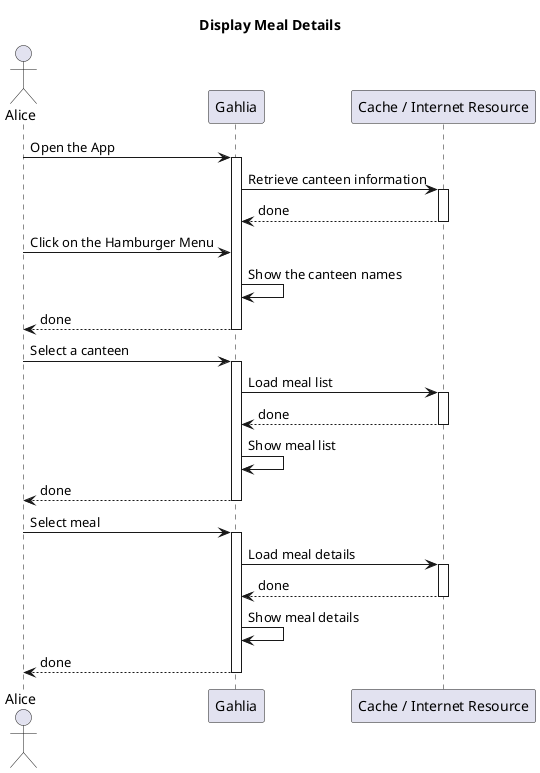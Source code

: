 @startuml
Title "Display Meal Details"

actor Alice
participant Gahlia
participant Cache as "Cache / Internet Resource"

Alice -> Gahlia: Open the App
activate Gahlia
Gahlia -> Cache: Retrieve canteen information
activate Cache
Cache --> Gahlia: done
deactivate Cache
Alice -> Gahlia: Click on the Hamburger Menu
Gahlia -> Gahlia: Show the canteen names
Gahlia --> Alice: done
deactivate Gahlia
Alice -> Gahlia: Select a canteen
activate Gahlia
Gahlia -> Cache: Load meal list
activate Cache
Cache --> Gahlia: done
deactivate Cache
Gahlia -> Gahlia: Show meal list
Gahlia --> Alice: done
deactivate Gahlia
Alice -> Gahlia: Select meal
activate Gahlia
Gahlia -> Cache: Load meal details
activate Cache
Cache --> Gahlia: done
deactivate Cache
Gahlia -> Gahlia: Show meal details
Gahlia --> Alice: done
deactivate Gahlia
@enduml
